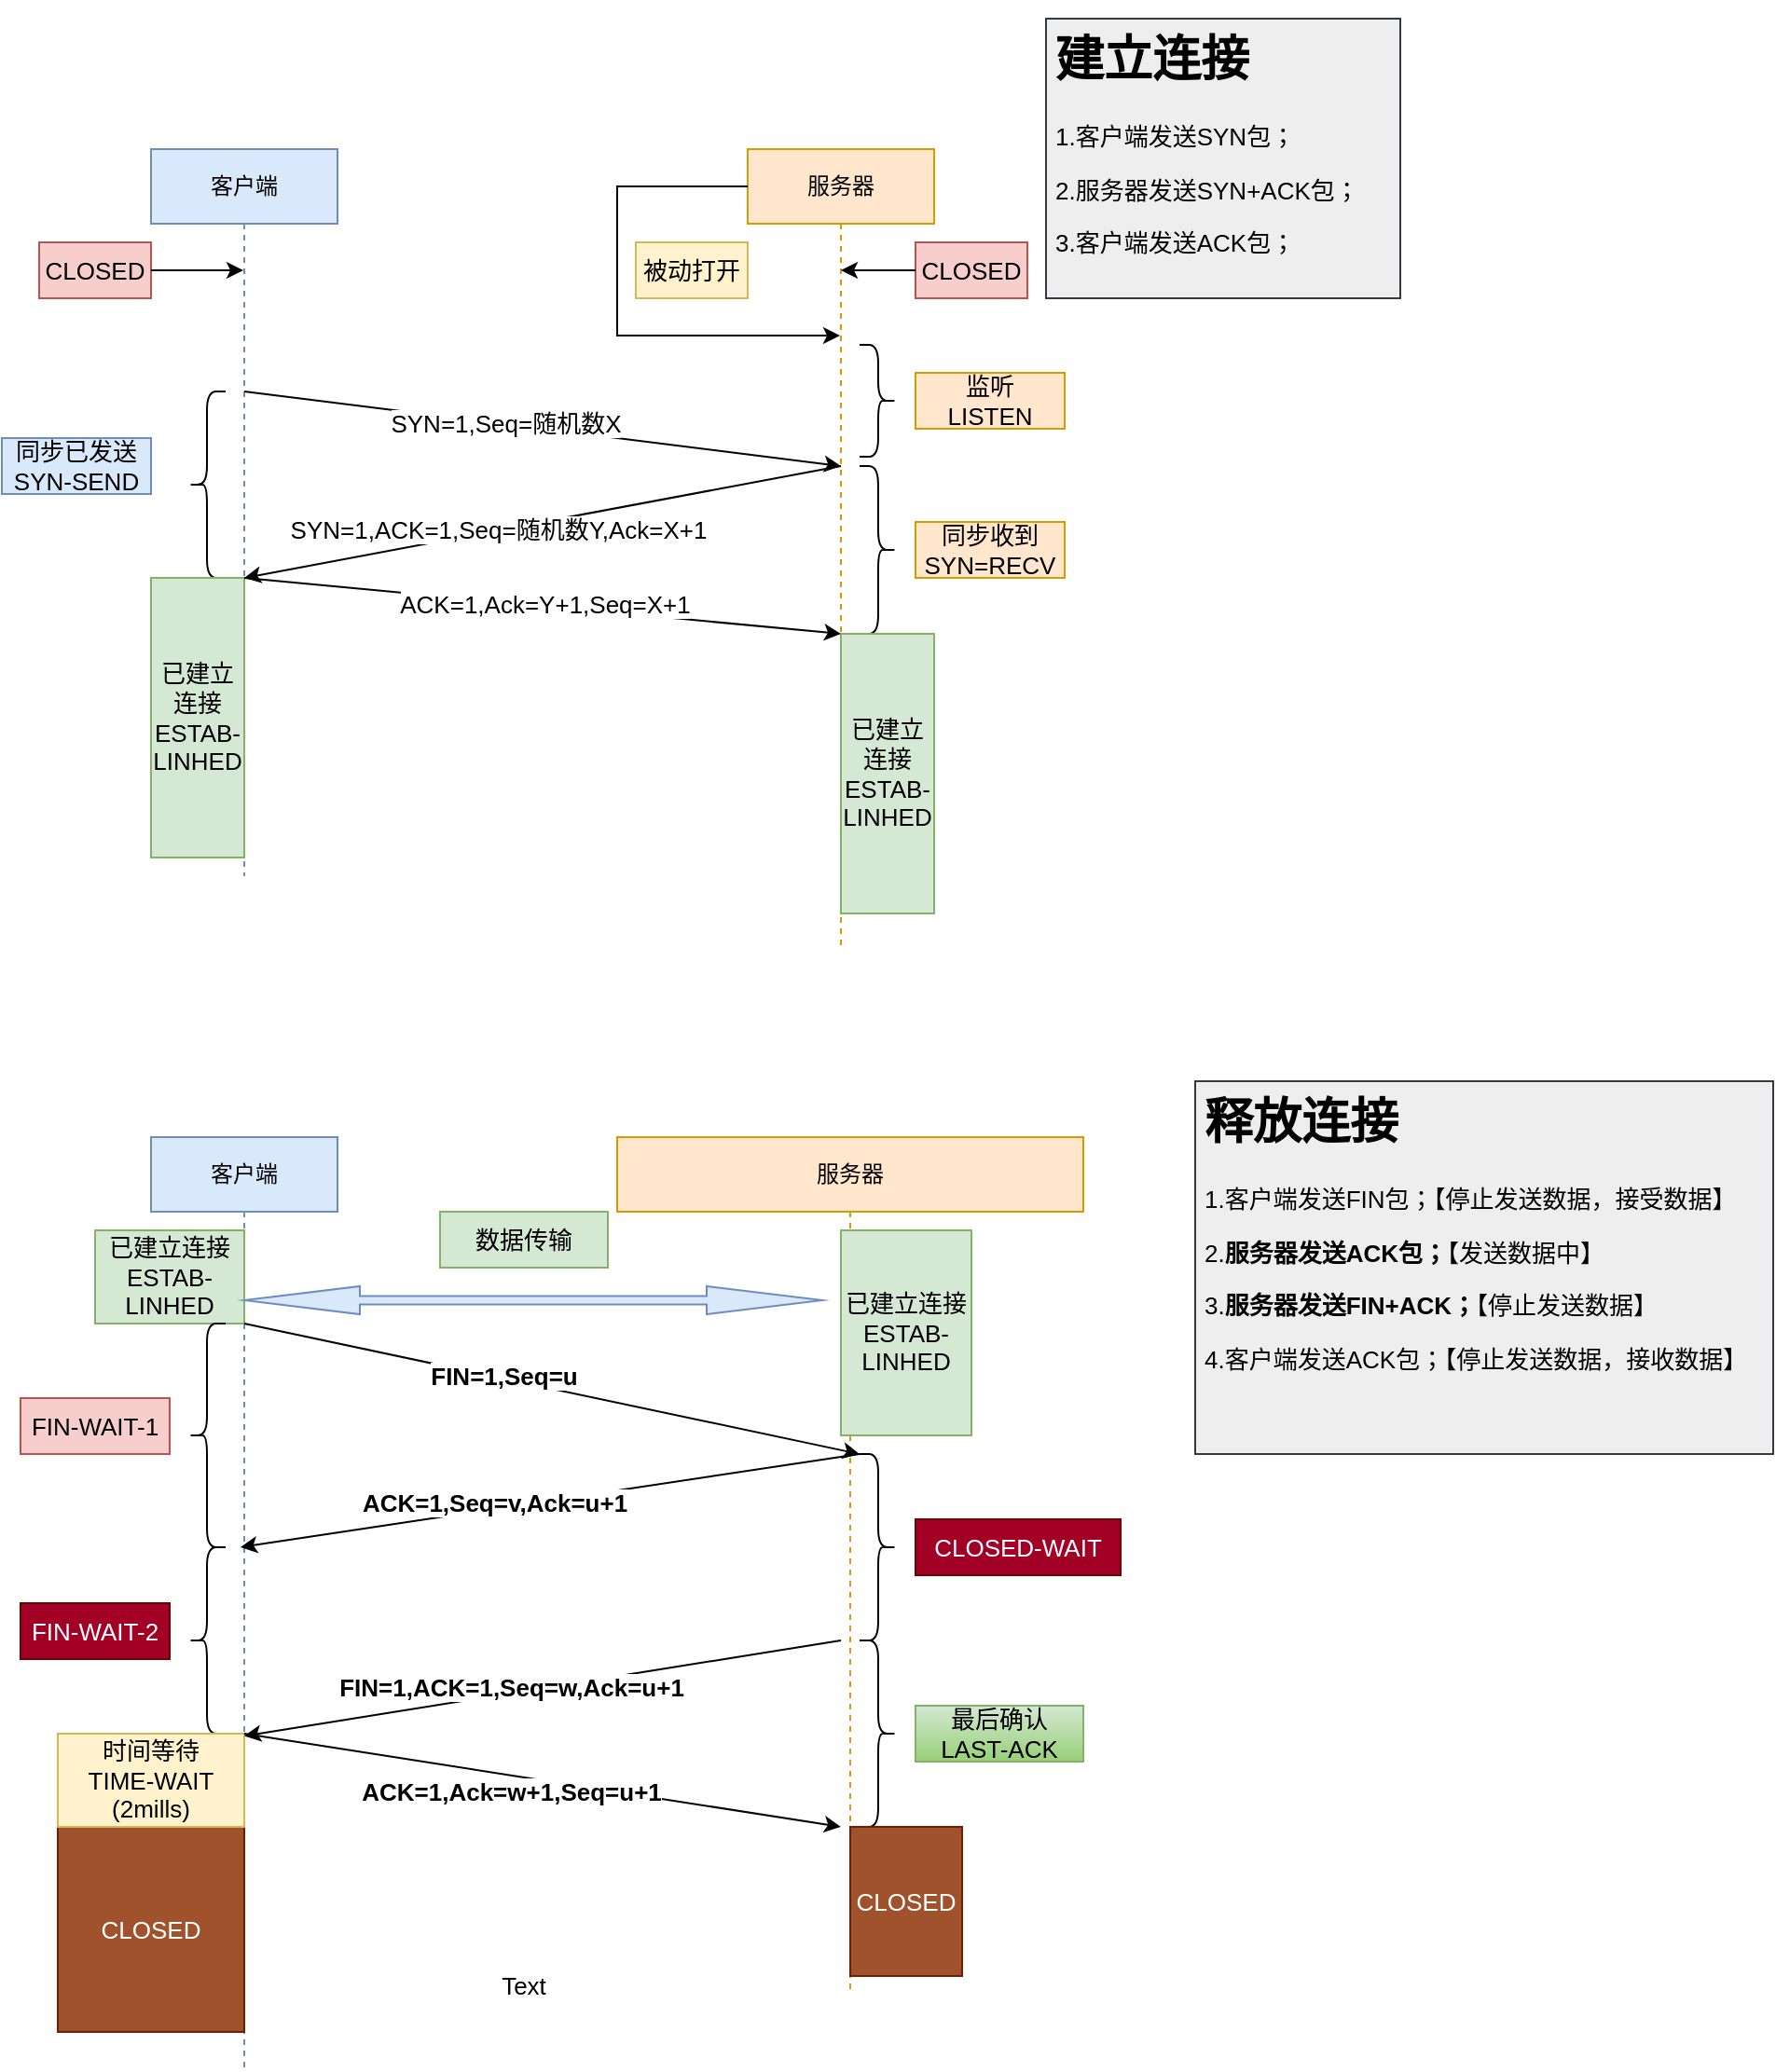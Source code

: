 <mxfile version="15.5.9" type="github">
  <diagram id="kgpKYQtTHZ0yAKxKKP6v" name="Http建立连接与释放连接">
    <mxGraphModel dx="1234" dy="468" grid="1" gridSize="10" guides="1" tooltips="1" connect="1" arrows="1" fold="1" page="1" pageScale="1" pageWidth="850" pageHeight="1100" math="0" shadow="0">
      <root>
        <mxCell id="0" />
        <mxCell id="1" parent="0" />
        <mxCell id="ypUbbXT2rPkYy6vYF20k-5" value="客户端" style="shape=umlLifeline;perimeter=lifelinePerimeter;whiteSpace=wrap;html=1;container=1;collapsible=0;recursiveResize=0;outlineConnect=0;fillColor=#dae8fc;strokeColor=#6c8ebf;" parent="1" vertex="1">
          <mxGeometry x="120" y="80" width="100" height="390" as="geometry" />
        </mxCell>
        <mxCell id="ypUbbXT2rPkYy6vYF20k-40" value="" style="shape=curlyBracket;whiteSpace=wrap;html=1;rounded=1;fontSize=13;align=left;verticalAlign=top;" parent="ypUbbXT2rPkYy6vYF20k-5" vertex="1">
          <mxGeometry x="20" y="130" width="20" height="100" as="geometry" />
        </mxCell>
        <mxCell id="ypUbbXT2rPkYy6vYF20k-11" value="" style="endArrow=classic;html=1;rounded=0;" parent="ypUbbXT2rPkYy6vYF20k-5" edge="1">
          <mxGeometry width="50" height="50" relative="1" as="geometry">
            <mxPoint x="50" y="130" as="sourcePoint" />
            <mxPoint x="370" y="170" as="targetPoint" />
            <Array as="points" />
          </mxGeometry>
        </mxCell>
        <mxCell id="ypUbbXT2rPkYy6vYF20k-18" value="SYN=1,Seq=随机数X" style="edgeLabel;html=1;align=center;verticalAlign=middle;resizable=0;points=[];fontSize=13;" parent="ypUbbXT2rPkYy6vYF20k-11" vertex="1" connectable="0">
          <mxGeometry x="-0.397" y="3" relative="1" as="geometry">
            <mxPoint x="43" y="8" as="offset" />
          </mxGeometry>
        </mxCell>
        <mxCell id="ypUbbXT2rPkYy6vYF20k-66" value="已建立连接&lt;br&gt;ESTAB-LINHED" style="text;html=1;strokeColor=#82b366;fillColor=#d5e8d4;align=center;verticalAlign=middle;whiteSpace=wrap;rounded=0;fontSize=13;" parent="ypUbbXT2rPkYy6vYF20k-5" vertex="1">
          <mxGeometry y="230" width="50" height="150" as="geometry" />
        </mxCell>
        <mxCell id="ypUbbXT2rPkYy6vYF20k-6" value="服务器" style="shape=umlLifeline;perimeter=lifelinePerimeter;whiteSpace=wrap;html=1;container=1;collapsible=0;recursiveResize=0;outlineConnect=0;fillColor=#ffe6cc;strokeColor=#d79b00;" parent="1" vertex="1">
          <mxGeometry x="440" y="80" width="100" height="430" as="geometry" />
        </mxCell>
        <mxCell id="ypUbbXT2rPkYy6vYF20k-42" value="" style="shape=curlyBracket;whiteSpace=wrap;html=1;rounded=1;flipH=1;fontSize=13;fillColor=none;align=left;verticalAlign=top;size=0.5;" parent="ypUbbXT2rPkYy6vYF20k-6" vertex="1">
          <mxGeometry x="60" y="105" width="20" height="60" as="geometry" />
        </mxCell>
        <mxCell id="ypUbbXT2rPkYy6vYF20k-62" value="" style="shape=curlyBracket;whiteSpace=wrap;html=1;rounded=1;flipH=1;fontSize=13;fillColor=none;align=left;verticalAlign=top;" parent="ypUbbXT2rPkYy6vYF20k-6" vertex="1">
          <mxGeometry x="60" y="170" width="20" height="90" as="geometry" />
        </mxCell>
        <mxCell id="ypUbbXT2rPkYy6vYF20k-68" value="已建立连接&lt;br&gt;ESTAB-LINHED" style="text;html=1;strokeColor=#82b366;fillColor=#d5e8d4;align=center;verticalAlign=middle;whiteSpace=wrap;rounded=0;fontSize=13;" parent="ypUbbXT2rPkYy6vYF20k-6" vertex="1">
          <mxGeometry x="50" y="260" width="50" height="150" as="geometry" />
        </mxCell>
        <mxCell id="ypUbbXT2rPkYy6vYF20k-26" value="&lt;h1&gt;建立连接&lt;/h1&gt;&lt;p&gt;1.客户端发送SYN包；&lt;/p&gt;&lt;p&gt;2.服务器发送SYN+ACK包；&lt;/p&gt;&lt;p&gt;3.客户端发送ACK包；&lt;/p&gt;" style="text;html=1;strokeColor=#36393d;fillColor=#eeeeee;spacing=5;spacingTop=-20;whiteSpace=wrap;overflow=hidden;rounded=0;fontSize=13;align=left;verticalAlign=top;" parent="1" vertex="1">
          <mxGeometry x="600" y="10" width="190" height="150" as="geometry" />
        </mxCell>
        <mxCell id="ypUbbXT2rPkYy6vYF20k-31" value="客户端" style="shape=umlLifeline;perimeter=lifelinePerimeter;whiteSpace=wrap;html=1;container=1;collapsible=0;recursiveResize=0;outlineConnect=0;fillColor=#dae8fc;strokeColor=#6c8ebf;" parent="1" vertex="1">
          <mxGeometry x="120" y="610" width="100" height="500" as="geometry" />
        </mxCell>
        <mxCell id="ypUbbXT2rPkYy6vYF20k-69" value="已建立连接&lt;br&gt;ESTAB-LINHED" style="text;html=1;strokeColor=#82b366;fillColor=#d5e8d4;align=center;verticalAlign=middle;whiteSpace=wrap;rounded=0;fontSize=13;" parent="ypUbbXT2rPkYy6vYF20k-31" vertex="1">
          <mxGeometry x="-30" y="50" width="80" height="50" as="geometry" />
        </mxCell>
        <mxCell id="ypUbbXT2rPkYy6vYF20k-75" value="" style="shape=curlyBracket;whiteSpace=wrap;html=1;rounded=1;fontSize=13;fillColor=none;align=left;verticalAlign=top;" parent="ypUbbXT2rPkYy6vYF20k-31" vertex="1">
          <mxGeometry x="20" y="220" width="20" height="100" as="geometry" />
        </mxCell>
        <mxCell id="ypUbbXT2rPkYy6vYF20k-88" value="" style="shape=curlyBracket;whiteSpace=wrap;html=1;rounded=1;fontSize=13;fillColor=none;align=left;verticalAlign=top;" parent="ypUbbXT2rPkYy6vYF20k-31" vertex="1">
          <mxGeometry x="20" y="100" width="20" height="120" as="geometry" />
        </mxCell>
        <mxCell id="ypUbbXT2rPkYy6vYF20k-97" value="CLOSED" style="text;html=1;strokeColor=#6D1F00;fillColor=#a0522d;align=center;verticalAlign=middle;whiteSpace=wrap;rounded=0;fontSize=13;fontColor=#ffffff;" parent="ypUbbXT2rPkYy6vYF20k-31" vertex="1">
          <mxGeometry x="-50" y="370" width="100" height="110" as="geometry" />
        </mxCell>
        <mxCell id="ypUbbXT2rPkYy6vYF20k-93" value="时间等待&lt;br&gt;TIME-WAIT&lt;br&gt;(2mills)" style="text;html=1;strokeColor=#d6b656;fillColor=#fff2cc;align=center;verticalAlign=middle;whiteSpace=wrap;rounded=0;fontSize=13;" parent="ypUbbXT2rPkYy6vYF20k-31" vertex="1">
          <mxGeometry x="-50" y="320" width="100" height="50" as="geometry" />
        </mxCell>
        <mxCell id="ypUbbXT2rPkYy6vYF20k-32" value="服务器" style="shape=umlLifeline;perimeter=lifelinePerimeter;whiteSpace=wrap;html=1;container=1;collapsible=0;recursiveResize=0;outlineConnect=0;fillColor=#ffe6cc;strokeColor=#d79b00;" parent="1" vertex="1">
          <mxGeometry x="370" y="610" width="250" height="460" as="geometry" />
        </mxCell>
        <mxCell id="ypUbbXT2rPkYy6vYF20k-74" value="已建立连接&lt;br&gt;ESTAB-LINHED" style="text;html=1;strokeColor=#82b366;fillColor=#d5e8d4;align=center;verticalAlign=middle;whiteSpace=wrap;rounded=0;fontSize=13;" parent="ypUbbXT2rPkYy6vYF20k-32" vertex="1">
          <mxGeometry x="120" y="50" width="70" height="110" as="geometry" />
        </mxCell>
        <mxCell id="ypUbbXT2rPkYy6vYF20k-81" value="" style="shape=curlyBracket;whiteSpace=wrap;html=1;rounded=1;flipH=1;fontSize=13;fillColor=none;align=left;verticalAlign=top;" parent="ypUbbXT2rPkYy6vYF20k-32" vertex="1">
          <mxGeometry x="130" y="270" width="20" height="100" as="geometry" />
        </mxCell>
        <mxCell id="ypUbbXT2rPkYy6vYF20k-87" value="" style="shape=curlyBracket;whiteSpace=wrap;html=1;rounded=1;flipH=1;fontSize=13;fillColor=none;align=left;verticalAlign=top;" parent="ypUbbXT2rPkYy6vYF20k-32" vertex="1">
          <mxGeometry x="130" y="170" width="20" height="100" as="geometry" />
        </mxCell>
        <mxCell id="ypUbbXT2rPkYy6vYF20k-92" value="最后确认&lt;br&gt;LAST-ACK" style="text;html=1;strokeColor=#82b366;fillColor=#d5e8d4;align=center;verticalAlign=middle;whiteSpace=wrap;rounded=0;fontSize=13;gradientColor=#97d077;" parent="ypUbbXT2rPkYy6vYF20k-32" vertex="1">
          <mxGeometry x="160" y="305" width="90" height="30" as="geometry" />
        </mxCell>
        <mxCell id="ypUbbXT2rPkYy6vYF20k-91" value="CLOSED-WAIT" style="text;html=1;strokeColor=#6F0000;fillColor=#a20025;align=center;verticalAlign=middle;whiteSpace=wrap;rounded=0;fontSize=13;fontColor=#ffffff;" parent="ypUbbXT2rPkYy6vYF20k-32" vertex="1">
          <mxGeometry x="160" y="205" width="110" height="30" as="geometry" />
        </mxCell>
        <mxCell id="ypUbbXT2rPkYy6vYF20k-72" value="" style="shape=doubleArrow;whiteSpace=wrap;html=1;fontSize=13;fillColor=#dae8fc;align=left;verticalAlign=top;strokeColor=#6c8ebf;" parent="ypUbbXT2rPkYy6vYF20k-32" vertex="1">
          <mxGeometry x="-200" y="80" width="310" height="15" as="geometry" />
        </mxCell>
        <mxCell id="ypUbbXT2rPkYy6vYF20k-95" value="CLOSED" style="text;html=1;strokeColor=#6D1F00;fillColor=#a0522d;align=center;verticalAlign=middle;whiteSpace=wrap;rounded=0;fontSize=13;fontColor=#ffffff;" parent="ypUbbXT2rPkYy6vYF20k-32" vertex="1">
          <mxGeometry x="125" y="370" width="60" height="80" as="geometry" />
        </mxCell>
        <mxCell id="ypUbbXT2rPkYy6vYF20k-39" value="&lt;h1&gt;释放连接&lt;/h1&gt;&lt;p&gt;1.客户端发送FIN包；【停止发送数据，接受数据】&lt;/p&gt;&lt;p&gt;2.&lt;b&gt;服务器发送ACK包；&lt;/b&gt;【发送数据中】&lt;/p&gt;&lt;p&gt;3.&lt;b&gt;服务器发送FIN+ACK；&lt;/b&gt;【停止发送数据】&lt;/p&gt;&lt;p&gt;4.客户端发送ACK包；【停止发送数据，接收数据】&lt;/p&gt;" style="text;html=1;strokeColor=#36393d;fillColor=#eeeeee;spacing=5;spacingTop=-20;whiteSpace=wrap;overflow=hidden;rounded=0;fontSize=13;align=left;verticalAlign=top;" parent="1" vertex="1">
          <mxGeometry x="680" y="580" width="310" height="200" as="geometry" />
        </mxCell>
        <mxCell id="ypUbbXT2rPkYy6vYF20k-41" value="同步已发送&lt;br&gt;SYN-SEND" style="text;html=1;strokeColor=#6c8ebf;fillColor=#dae8fc;align=center;verticalAlign=middle;whiteSpace=wrap;rounded=0;fontSize=13;" parent="1" vertex="1">
          <mxGeometry x="40" y="235" width="80" height="30" as="geometry" />
        </mxCell>
        <mxCell id="ypUbbXT2rPkYy6vYF20k-43" value="监听&lt;br&gt;LISTEN" style="text;html=1;strokeColor=#d79b00;fillColor=#ffe6cc;align=center;verticalAlign=middle;whiteSpace=wrap;rounded=0;fontSize=13;" parent="1" vertex="1">
          <mxGeometry x="530" y="200" width="80" height="30" as="geometry" />
        </mxCell>
        <mxCell id="ypUbbXT2rPkYy6vYF20k-46" value="CLOSED" style="text;html=1;strokeColor=#b85450;fillColor=#f8cecc;align=center;verticalAlign=middle;whiteSpace=wrap;rounded=0;fontSize=13;" parent="1" vertex="1">
          <mxGeometry x="60" y="130" width="60" height="30" as="geometry" />
        </mxCell>
        <mxCell id="ypUbbXT2rPkYy6vYF20k-47" value="CLOSED" style="text;html=1;strokeColor=#b85450;fillColor=#f8cecc;align=center;verticalAlign=middle;whiteSpace=wrap;rounded=0;fontSize=13;" parent="1" vertex="1">
          <mxGeometry x="530" y="130" width="60" height="30" as="geometry" />
        </mxCell>
        <mxCell id="ypUbbXT2rPkYy6vYF20k-48" value="" style="endArrow=classic;html=1;rounded=0;fontSize=13;exitX=1;exitY=0.5;exitDx=0;exitDy=0;" parent="1" source="ypUbbXT2rPkYy6vYF20k-46" target="ypUbbXT2rPkYy6vYF20k-5" edge="1">
          <mxGeometry width="50" height="50" relative="1" as="geometry">
            <mxPoint x="320" y="160" as="sourcePoint" />
            <mxPoint x="370" y="110" as="targetPoint" />
          </mxGeometry>
        </mxCell>
        <mxCell id="ypUbbXT2rPkYy6vYF20k-49" value="" style="endArrow=classic;html=1;rounded=0;fontSize=13;exitX=0;exitY=0.5;exitDx=0;exitDy=0;" parent="1" source="ypUbbXT2rPkYy6vYF20k-47" target="ypUbbXT2rPkYy6vYF20k-6" edge="1">
          <mxGeometry width="50" height="50" relative="1" as="geometry">
            <mxPoint x="320" y="160" as="sourcePoint" />
            <mxPoint x="370" y="110" as="targetPoint" />
          </mxGeometry>
        </mxCell>
        <mxCell id="ypUbbXT2rPkYy6vYF20k-52" value="" style="endArrow=classic;html=1;rounded=0;fontSize=13;" parent="1" edge="1">
          <mxGeometry width="50" height="50" relative="1" as="geometry">
            <mxPoint x="170" y="310" as="sourcePoint" />
            <mxPoint x="490" y="340" as="targetPoint" />
            <Array as="points" />
          </mxGeometry>
        </mxCell>
        <mxCell id="ypUbbXT2rPkYy6vYF20k-53" value="ACK=1,Ack=Y+1,Seq=X+1" style="edgeLabel;html=1;align=center;verticalAlign=middle;resizable=0;points=[];fontSize=13;" parent="ypUbbXT2rPkYy6vYF20k-52" vertex="1" connectable="0">
          <mxGeometry x="0.193" y="-1" relative="1" as="geometry">
            <mxPoint x="-30" y="-5" as="offset" />
          </mxGeometry>
        </mxCell>
        <mxCell id="ypUbbXT2rPkYy6vYF20k-57" value="" style="edgeStyle=segmentEdgeStyle;endArrow=classic;html=1;rounded=0;fontSize=13;" parent="1" target="ypUbbXT2rPkYy6vYF20k-6" edge="1">
          <mxGeometry width="50" height="50" relative="1" as="geometry">
            <mxPoint x="440" y="100" as="sourcePoint" />
            <mxPoint x="380" y="180" as="targetPoint" />
            <Array as="points">
              <mxPoint x="370" y="100" />
              <mxPoint x="370" y="180" />
            </Array>
          </mxGeometry>
        </mxCell>
        <mxCell id="ypUbbXT2rPkYy6vYF20k-58" value="被动打开" style="text;html=1;strokeColor=#d6b656;fillColor=#fff2cc;align=center;verticalAlign=middle;whiteSpace=wrap;rounded=0;fontSize=13;" parent="1" vertex="1">
          <mxGeometry x="380" y="130" width="60" height="30" as="geometry" />
        </mxCell>
        <mxCell id="ypUbbXT2rPkYy6vYF20k-59" value="" style="endArrow=classic;html=1;rounded=0;fontSize=13;" parent="1" edge="1">
          <mxGeometry width="50" height="50" relative="1" as="geometry">
            <mxPoint x="490" y="250" as="sourcePoint" />
            <mxPoint x="170" y="310" as="targetPoint" />
          </mxGeometry>
        </mxCell>
        <mxCell id="ypUbbXT2rPkYy6vYF20k-63" value="SYN=1,ACK=1,Seq=随机数Y,Ack=X+1" style="edgeLabel;html=1;align=center;verticalAlign=middle;resizable=0;points=[];fontSize=13;" parent="ypUbbXT2rPkYy6vYF20k-59" vertex="1" connectable="0">
          <mxGeometry x="0.151" y="-1" relative="1" as="geometry">
            <mxPoint as="offset" />
          </mxGeometry>
        </mxCell>
        <mxCell id="ypUbbXT2rPkYy6vYF20k-64" value="同步收到&lt;br&gt;SYN=RECV" style="text;html=1;strokeColor=#d79b00;fillColor=#ffe6cc;align=center;verticalAlign=middle;whiteSpace=wrap;rounded=0;fontSize=13;" parent="1" vertex="1">
          <mxGeometry x="530" y="280" width="80" height="30" as="geometry" />
        </mxCell>
        <mxCell id="ypUbbXT2rPkYy6vYF20k-71" value="" style="endArrow=classic;html=1;rounded=0;fontSize=13;exitX=1;exitY=1;exitDx=0;exitDy=0;" parent="1" source="ypUbbXT2rPkYy6vYF20k-69" edge="1">
          <mxGeometry width="50" height="50" relative="1" as="geometry">
            <mxPoint x="230" y="710" as="sourcePoint" />
            <mxPoint x="500" y="780" as="targetPoint" />
          </mxGeometry>
        </mxCell>
        <mxCell id="ypUbbXT2rPkYy6vYF20k-83" value="&lt;b&gt;FIN=1,Seq=u&lt;/b&gt;" style="edgeLabel;html=1;align=center;verticalAlign=middle;resizable=0;points=[];fontSize=13;" parent="ypUbbXT2rPkYy6vYF20k-71" vertex="1" connectable="0">
          <mxGeometry x="-0.163" y="2" relative="1" as="geometry">
            <mxPoint as="offset" />
          </mxGeometry>
        </mxCell>
        <mxCell id="ypUbbXT2rPkYy6vYF20k-73" value="数据传输" style="text;html=1;strokeColor=#82b366;fillColor=#d5e8d4;align=center;verticalAlign=middle;whiteSpace=wrap;rounded=0;fontSize=13;" parent="1" vertex="1">
          <mxGeometry x="275" y="650" width="90" height="30" as="geometry" />
        </mxCell>
        <mxCell id="ypUbbXT2rPkYy6vYF20k-76" value="" style="endArrow=classic;html=1;rounded=0;fontSize=13;entryX=0.48;entryY=0.44;entryDx=0;entryDy=0;entryPerimeter=0;" parent="1" target="ypUbbXT2rPkYy6vYF20k-31" edge="1">
          <mxGeometry width="50" height="50" relative="1" as="geometry">
            <mxPoint x="500" y="780" as="sourcePoint" />
            <mxPoint x="400" y="850" as="targetPoint" />
          </mxGeometry>
        </mxCell>
        <mxCell id="ypUbbXT2rPkYy6vYF20k-84" value="&lt;b&gt;ACK=1,Seq=v,Ack=u+1&lt;/b&gt;" style="edgeLabel;html=1;align=center;verticalAlign=middle;resizable=0;points=[];fontSize=13;" parent="ypUbbXT2rPkYy6vYF20k-76" vertex="1" connectable="0">
          <mxGeometry x="0.18" y="-4" relative="1" as="geometry">
            <mxPoint as="offset" />
          </mxGeometry>
        </mxCell>
        <mxCell id="ypUbbXT2rPkYy6vYF20k-77" value="" style="endArrow=classic;html=1;rounded=0;fontSize=13;entryX=0.48;entryY=0.481;entryDx=0;entryDy=0;entryPerimeter=0;" parent="1" edge="1">
          <mxGeometry width="50" height="50" relative="1" as="geometry">
            <mxPoint x="490" y="880" as="sourcePoint" />
            <mxPoint x="170" y="931.26" as="targetPoint" />
          </mxGeometry>
        </mxCell>
        <mxCell id="ypUbbXT2rPkYy6vYF20k-85" value="&lt;b&gt;FIN=1,ACK=1,Seq=w,Ack=u+1&lt;/b&gt;" style="edgeLabel;html=1;align=center;verticalAlign=middle;resizable=0;points=[];fontSize=13;" parent="ypUbbXT2rPkYy6vYF20k-77" vertex="1" connectable="0">
          <mxGeometry x="0.105" y="-4" relative="1" as="geometry">
            <mxPoint as="offset" />
          </mxGeometry>
        </mxCell>
        <mxCell id="ypUbbXT2rPkYy6vYF20k-82" value="" style="endArrow=classic;html=1;rounded=0;fontSize=13;" parent="1" edge="1">
          <mxGeometry width="50" height="50" relative="1" as="geometry">
            <mxPoint x="170" y="930" as="sourcePoint" />
            <mxPoint x="490" y="980" as="targetPoint" />
          </mxGeometry>
        </mxCell>
        <mxCell id="ypUbbXT2rPkYy6vYF20k-86" value="&lt;b&gt;ACK=1,Ack=w+1,Seq=u+1&lt;/b&gt;" style="edgeLabel;html=1;align=center;verticalAlign=middle;resizable=0;points=[];fontSize=13;" parent="ypUbbXT2rPkYy6vYF20k-82" vertex="1" connectable="0">
          <mxGeometry x="-0.303" y="2" relative="1" as="geometry">
            <mxPoint x="31" y="15" as="offset" />
          </mxGeometry>
        </mxCell>
        <mxCell id="ypUbbXT2rPkYy6vYF20k-89" value="FIN-WAIT-1" style="text;html=1;strokeColor=#b85450;fillColor=#f8cecc;align=center;verticalAlign=middle;whiteSpace=wrap;rounded=0;fontSize=13;" parent="1" vertex="1">
          <mxGeometry x="50" y="750" width="80" height="30" as="geometry" />
        </mxCell>
        <mxCell id="ypUbbXT2rPkYy6vYF20k-90" value="FIN-WAIT-2" style="text;html=1;strokeColor=#6F0000;fillColor=#a20025;align=center;verticalAlign=middle;whiteSpace=wrap;rounded=0;fontSize=13;fontColor=#ffffff;" parent="1" vertex="1">
          <mxGeometry x="50" y="860" width="80" height="30" as="geometry" />
        </mxCell>
        <mxCell id="ypUbbXT2rPkYy6vYF20k-96" value="Text" style="text;html=1;strokeColor=none;fillColor=none;align=center;verticalAlign=middle;whiteSpace=wrap;rounded=0;fontSize=13;" parent="1" vertex="1">
          <mxGeometry x="290" y="1050" width="60" height="30" as="geometry" />
        </mxCell>
      </root>
    </mxGraphModel>
  </diagram>
</mxfile>
